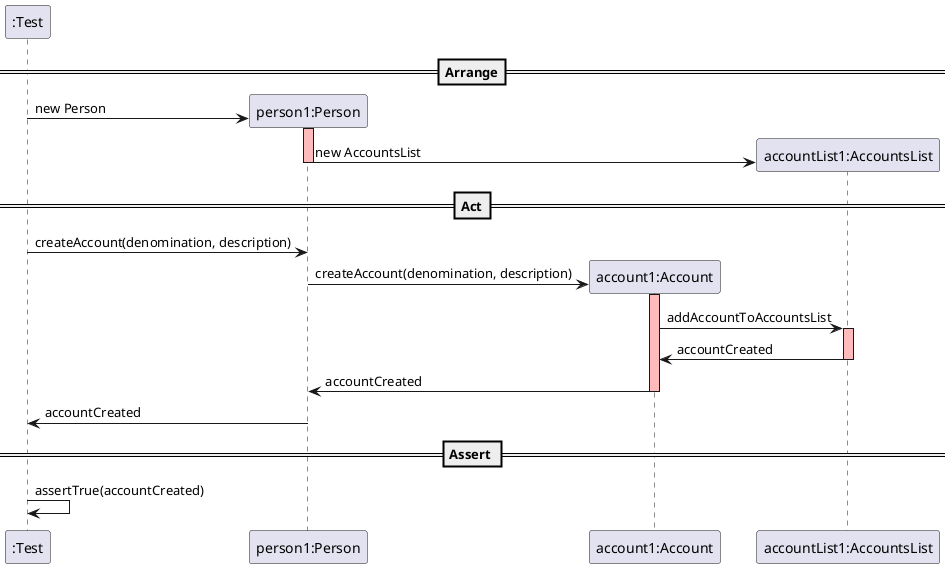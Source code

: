 @startuml
create ":Test"

==Arrange==

create "person1:Person"
":Test" -> "person1:Person" : new Person
activate "person1:Person" #FFBBBB

create "account1:Account"
create "accountList1:AccountsList"

"person1:Person" -> "accountList1:AccountsList" : new AccountsList
deactivate "person1:Person" #FFBBBB

==Act==
":Test" -> "person1:Person" : createAccount(denomination, description)
create "account1:Account"
"person1:Person" -> "account1:Account" : createAccount(denomination, description)
activate "account1:Account" #FFBBBB

"account1:Account" -> "accountList1:AccountsList" : addAccountToAccountsList
activate "accountList1:AccountsList" #FFBBBB

"accountList1:AccountsList" -> "account1:Account" : accountCreated
deactivate "accountList1:AccountsList" #FFBBBB

"account1:Account" -> "person1:Person" : accountCreated
deactivate "account1:Account" #FFBBBB

"person1:Person" -> ":Test" : accountCreated
deactivate "person1:Person" #FFBBBB

== Assert ==

":Test" -> ":Test" : assertTrue(accountCreated)
@enduml